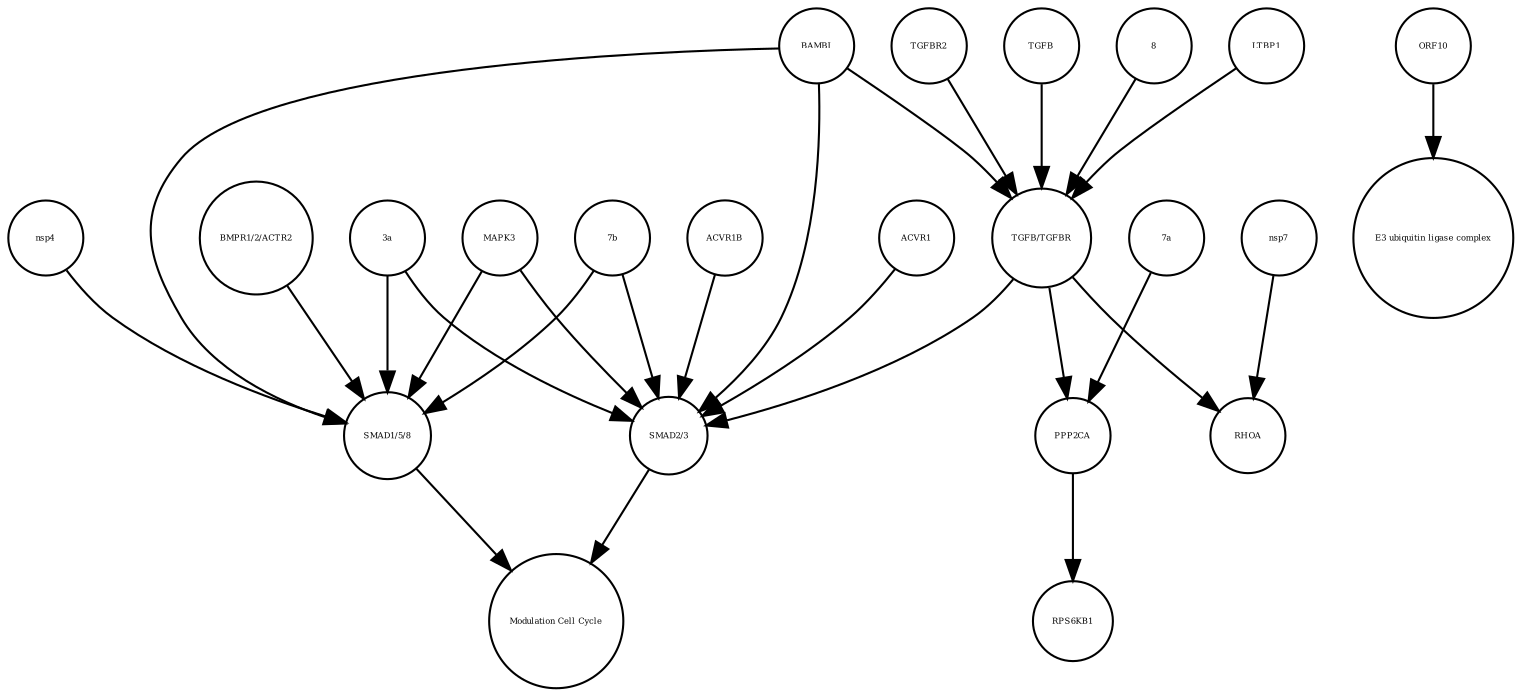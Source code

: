 strict digraph  {
"SMAD1/5/8" [annotation="", bipartite=0, cls=complex, fontsize=4, label="SMAD1/5/8", shape=circle];
"Modulation Cell Cycle" [annotation="", bipartite=0, cls=phenotype, fontsize=4, label="Modulation Cell Cycle", shape=circle];
"SMAD2/3" [annotation="", bipartite=0, cls=complex, fontsize=4, label="SMAD2/3", shape=circle];
TGFB [annotation="", bipartite=0, cls=macromolecule, fontsize=4, label=TGFB, shape=circle];
"3a" [annotation="", bipartite=0, cls=macromolecule, fontsize=4, label="3a", shape=circle];
MAPK3 [annotation="", bipartite=0, cls=macromolecule, fontsize=4, label=MAPK3, shape=circle];
"7a" [annotation="", bipartite=0, cls=macromolecule, fontsize=4, label="7a", shape=circle];
ORF10 [annotation="", bipartite=0, cls=macromolecule, fontsize=4, label=ORF10, shape=circle];
nsp4 [annotation="", bipartite=0, cls=macromolecule, fontsize=4, label=nsp4, shape=circle];
ACVR1B [annotation="", bipartite=0, cls=macromolecule, fontsize=4, label=ACVR1B, shape=circle];
BAMBI [annotation="", bipartite=0, cls=macromolecule, fontsize=4, label=BAMBI, shape=circle];
8 [annotation="", bipartite=0, cls=macromolecule, fontsize=4, label=8, shape=circle];
LTBP1 [annotation="", bipartite=0, cls=macromolecule, fontsize=4, label=LTBP1, shape=circle];
"BMPR1/2/ACTR2" [annotation="", bipartite=0, cls=complex, fontsize=4, label="BMPR1/2/ACTR2", shape=circle];
"TGFB/TGFBR" [annotation="", bipartite=0, cls=complex, fontsize=4, label="TGFB/TGFBR", shape=circle];
"E3 ubiquitin ligase complex" [annotation="", bipartite=0, cls=complex, fontsize=4, label="E3 ubiquitin ligase complex", shape=circle];
TGFBR2 [annotation="", bipartite=0, cls=macromolecule, fontsize=4, label=TGFBR2, shape=circle];
PPP2CA [annotation="", bipartite=0, cls=macromolecule, fontsize=4, label=PPP2CA, shape=circle];
RPS6KB1 [annotation="", bipartite=0, cls=macromolecule, fontsize=4, label=RPS6KB1, shape=circle];
ACVR1 [annotation="", bipartite=0, cls=macromolecule, fontsize=4, label=ACVR1, shape=circle];
"7b" [annotation="", bipartite=0, cls=macromolecule, fontsize=4, label="7b", shape=circle];
RHOA [annotation="", bipartite=0, cls=macromolecule, fontsize=4, label=RHOA, shape=circle];
nsp7 [annotation="", bipartite=0, cls=macromolecule, fontsize=4, label=nsp7, shape=circle];
"SMAD1/5/8" -> "Modulation Cell Cycle"  [annotation="", interaction_type=stimulation];
"SMAD2/3" -> "Modulation Cell Cycle"  [annotation="", interaction_type=stimulation];
TGFB -> "TGFB/TGFBR"  [annotation="", interaction_type=production];
"3a" -> "SMAD2/3"  [annotation="urn_miriam_doi_10.1101%2F2020.06.17.156455", interaction_type=stimulation];
"3a" -> "SMAD1/5/8"  [annotation="urn_miriam_doi_10.1101%2F2020.06.17.156455", interaction_type=stimulation];
MAPK3 -> "SMAD2/3"  [annotation="urn_miriam_doi_10.1101%2F2020.06.17.156455", interaction_type=inhibition];
MAPK3 -> "SMAD1/5/8"  [annotation="urn_miriam_doi_10.1101%2F2020.06.17.156455", interaction_type=inhibition];
"7a" -> PPP2CA  [annotation="urn_miriam_doi_10.1101%2F2020.03.31.019216", interaction_type=stimulation];
ORF10 -> "E3 ubiquitin ligase complex"  [annotation="", interaction_type=production];
nsp4 -> "SMAD1/5/8"  [annotation="urn_miriam_doi_10.1101%2F2020.06.17.156455", interaction_type=stimulation];
ACVR1B -> "SMAD2/3"  [annotation="urn_miriam_doi_10.1101%2F2020.06.17.156455", interaction_type=catalysis];
BAMBI -> "SMAD2/3"  [annotation="urn_miriam_doi_10.1101%2F2020.06.17.156455", interaction_type=inhibition];
BAMBI -> "SMAD1/5/8"  [annotation="urn_miriam_doi_10.1101%2F2020.06.17.156455", interaction_type=inhibition];
BAMBI -> "TGFB/TGFBR"  [annotation="urn_miriam_doi_10.1101%2F2020.06.17.156455", interaction_type=inhibition];
8 -> "TGFB/TGFBR"  [annotation="urn_miriam_doi_10.1101%2F2020.06.17.156455", interaction_type=stimulation];
LTBP1 -> "TGFB/TGFBR"  [annotation="urn_miriam_doi_10.1101%2F2020.06.17.156455", interaction_type=inhibition];
"BMPR1/2/ACTR2" -> "SMAD1/5/8"  [annotation="urn_miriam_doi_10.1101%2F2020.06.17.156455", interaction_type=catalysis];
"TGFB/TGFBR" -> "SMAD2/3"  [annotation="urn_miriam_doi_10.1101%2F2020.06.17.156455", interaction_type=stimulation];
"TGFB/TGFBR" -> RHOA  [annotation="urn_miriam_doi_10.1101%2F2020.06.17.156455", interaction_type=stimulation];
"TGFB/TGFBR" -> PPP2CA  [annotation="urn_miriam_doi_10.1101%2F2020.03.31.019216", interaction_type=stimulation];
TGFBR2 -> "TGFB/TGFBR"  [annotation="", interaction_type=production];
PPP2CA -> RPS6KB1  [annotation="", interaction_type=catalysis];
ACVR1 -> "SMAD2/3"  [annotation="urn_miriam_doi_10.1101%2F2020.06.17.156455", interaction_type=catalysis];
"7b" -> "SMAD2/3"  [annotation="urn_miriam_doi_10.1101%2F2020.06.17.156455", interaction_type=stimulation];
"7b" -> "SMAD1/5/8"  [annotation="urn_miriam_doi_10.1101%2F2020.06.17.156455", interaction_type=stimulation];
nsp7 -> RHOA  [annotation="urn_miriam_doi_10.1101%2F2020.06.17.156455", interaction_type=stimulation];
}
